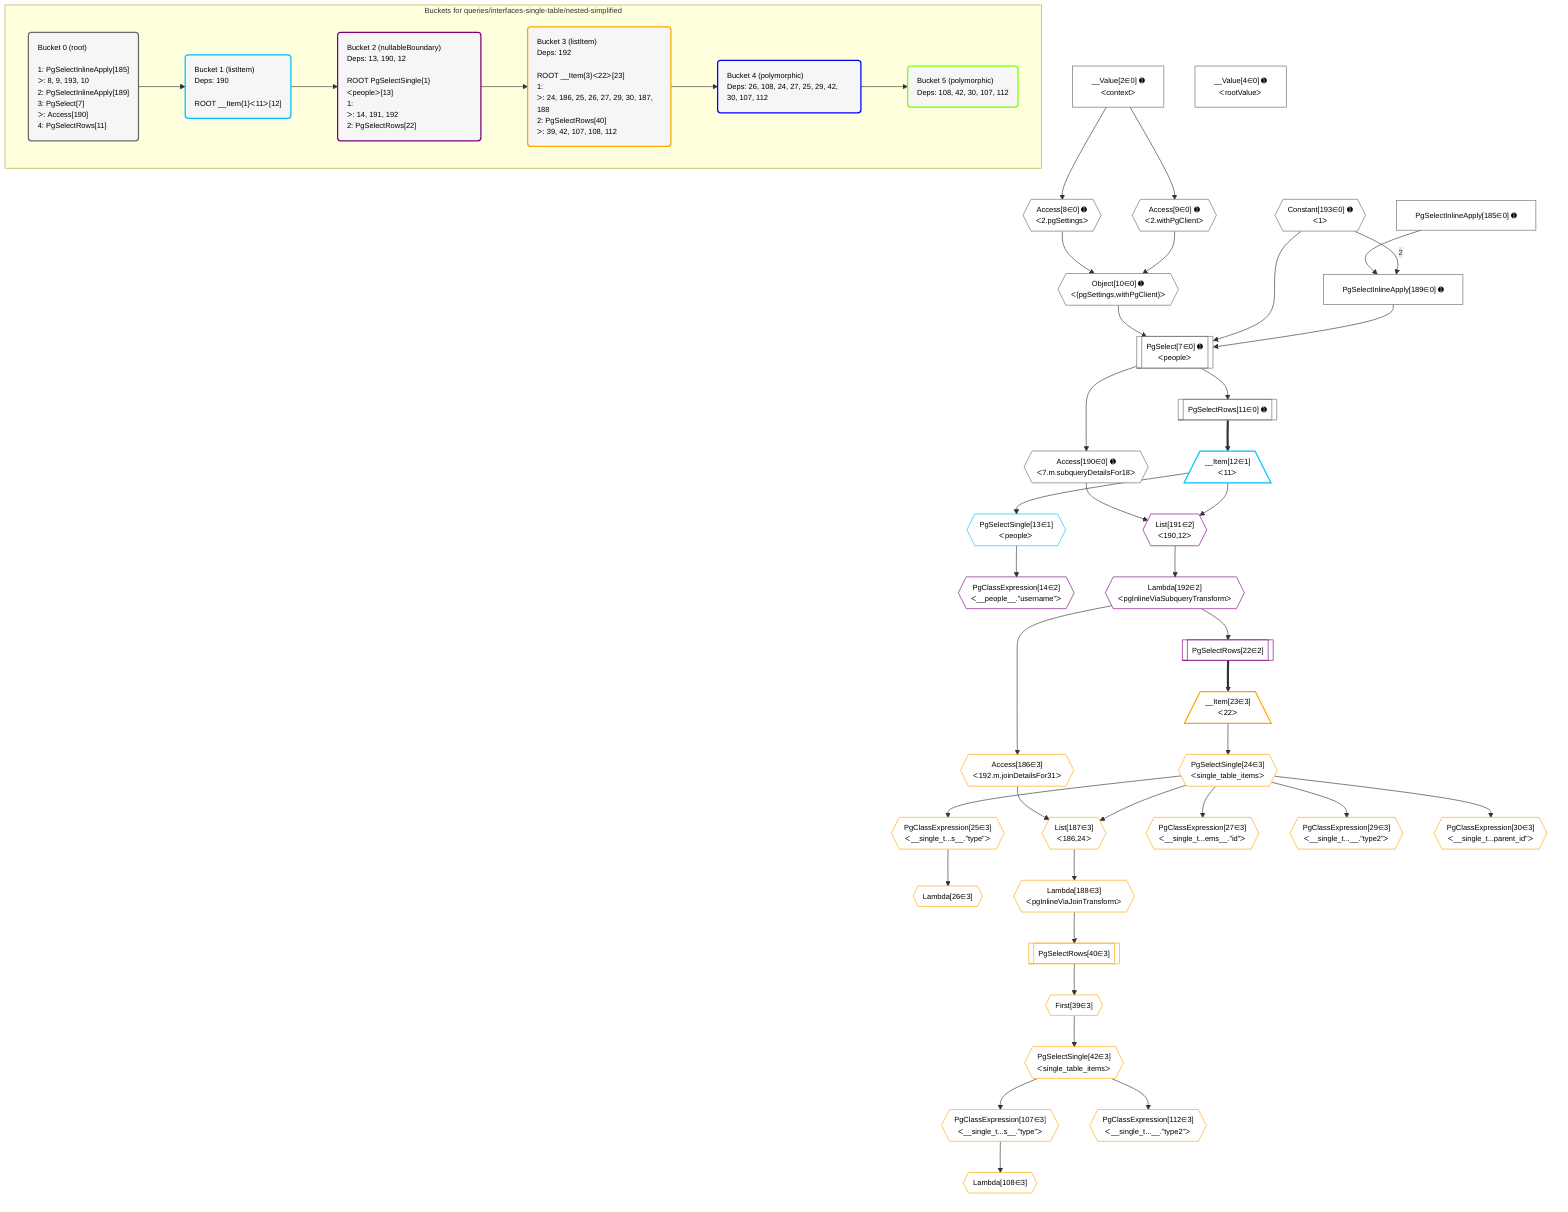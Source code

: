 %%{init: {'themeVariables': { 'fontSize': '12px'}}}%%
graph TD
    classDef path fill:#eee,stroke:#000,color:#000
    classDef plan fill:#fff,stroke-width:1px,color:#000
    classDef itemplan fill:#fff,stroke-width:2px,color:#000
    classDef unbatchedplan fill:#dff,stroke-width:1px,color:#000
    classDef sideeffectplan fill:#fcc,stroke-width:2px,color:#000
    classDef bucket fill:#f6f6f6,color:#000,stroke-width:2px,text-align:left

    subgraph "Buckets for queries/interfaces-single-table/nested-simplified"
    Bucket0("Bucket 0 (root)<br /><br />1: PgSelectInlineApply[185]<br />ᐳ: 8, 9, 193, 10<br />2: PgSelectInlineApply[189]<br />3: PgSelect[7]<br />ᐳ: Access[190]<br />4: PgSelectRows[11]"):::bucket
    Bucket1("Bucket 1 (listItem)<br />Deps: 190<br /><br />ROOT __Item{1}ᐸ11ᐳ[12]"):::bucket
    Bucket2("Bucket 2 (nullableBoundary)<br />Deps: 13, 190, 12<br /><br />ROOT PgSelectSingle{1}ᐸpeopleᐳ[13]<br />1: <br />ᐳ: 14, 191, 192<br />2: PgSelectRows[22]"):::bucket
    Bucket3("Bucket 3 (listItem)<br />Deps: 192<br /><br />ROOT __Item{3}ᐸ22ᐳ[23]<br />1: <br />ᐳ: 24, 186, 25, 26, 27, 29, 30, 187, 188<br />2: PgSelectRows[40]<br />ᐳ: 39, 42, 107, 108, 112"):::bucket
    Bucket4("Bucket 4 (polymorphic)<br />Deps: 26, 108, 24, 27, 25, 29, 42, 30, 107, 112"):::bucket
    Bucket5("Bucket 5 (polymorphic)<br />Deps: 108, 42, 30, 107, 112"):::bucket
    end
    Bucket0 --> Bucket1
    Bucket1 --> Bucket2
    Bucket2 --> Bucket3
    Bucket3 --> Bucket4
    Bucket4 --> Bucket5

    %% plan dependencies
    PgSelect7[["PgSelect[7∈0] ➊<br />ᐸpeopleᐳ"]]:::plan
    Object10{{"Object[10∈0] ➊<br />ᐸ{pgSettings,withPgClient}ᐳ"}}:::plan
    Constant193{{"Constant[193∈0] ➊<br />ᐸ1ᐳ"}}:::plan
    PgSelectInlineApply189["PgSelectInlineApply[189∈0] ➊"]:::plan
    Object10 & Constant193 & PgSelectInlineApply189 --> PgSelect7
    PgSelectInlineApply185["PgSelectInlineApply[185∈0] ➊"]:::plan
    PgSelectInlineApply185 --> PgSelectInlineApply189
    Constant193 -- 2 --> PgSelectInlineApply189
    Access8{{"Access[8∈0] ➊<br />ᐸ2.pgSettingsᐳ"}}:::plan
    Access9{{"Access[9∈0] ➊<br />ᐸ2.withPgClientᐳ"}}:::plan
    Access8 & Access9 --> Object10
    __Value2["__Value[2∈0] ➊<br />ᐸcontextᐳ"]:::plan
    __Value2 --> Access8
    __Value2 --> Access9
    PgSelectRows11[["PgSelectRows[11∈0] ➊"]]:::plan
    PgSelect7 --> PgSelectRows11
    Access190{{"Access[190∈0] ➊<br />ᐸ7.m.subqueryDetailsFor18ᐳ"}}:::plan
    PgSelect7 --> Access190
    __Value4["__Value[4∈0] ➊<br />ᐸrootValueᐳ"]:::plan
    __Item12[/"__Item[12∈1]<br />ᐸ11ᐳ"\]:::itemplan
    PgSelectRows11 ==> __Item12
    PgSelectSingle13{{"PgSelectSingle[13∈1]<br />ᐸpeopleᐳ"}}:::plan
    __Item12 --> PgSelectSingle13
    List191{{"List[191∈2]<br />ᐸ190,12ᐳ"}}:::plan
    Access190 & __Item12 --> List191
    PgClassExpression14{{"PgClassExpression[14∈2]<br />ᐸ__people__.”username”ᐳ"}}:::plan
    PgSelectSingle13 --> PgClassExpression14
    PgSelectRows22[["PgSelectRows[22∈2]"]]:::plan
    Lambda192{{"Lambda[192∈2]<br />ᐸpgInlineViaSubqueryTransformᐳ"}}:::plan
    Lambda192 --> PgSelectRows22
    List191 --> Lambda192
    List187{{"List[187∈3]<br />ᐸ186,24ᐳ"}}:::plan
    Access186{{"Access[186∈3]<br />ᐸ192.m.joinDetailsFor31ᐳ"}}:::plan
    PgSelectSingle24{{"PgSelectSingle[24∈3]<br />ᐸsingle_table_itemsᐳ"}}:::plan
    Access186 & PgSelectSingle24 --> List187
    __Item23[/"__Item[23∈3]<br />ᐸ22ᐳ"\]:::itemplan
    PgSelectRows22 ==> __Item23
    __Item23 --> PgSelectSingle24
    PgClassExpression25{{"PgClassExpression[25∈3]<br />ᐸ__single_t...s__.”type”ᐳ"}}:::plan
    PgSelectSingle24 --> PgClassExpression25
    Lambda26{{"Lambda[26∈3]"}}:::plan
    PgClassExpression25 --> Lambda26
    PgClassExpression27{{"PgClassExpression[27∈3]<br />ᐸ__single_t...ems__.”id”ᐳ"}}:::plan
    PgSelectSingle24 --> PgClassExpression27
    PgClassExpression29{{"PgClassExpression[29∈3]<br />ᐸ__single_t...__.”type2”ᐳ"}}:::plan
    PgSelectSingle24 --> PgClassExpression29
    PgClassExpression30{{"PgClassExpression[30∈3]<br />ᐸ__single_t...parent_id”ᐳ"}}:::plan
    PgSelectSingle24 --> PgClassExpression30
    First39{{"First[39∈3]"}}:::plan
    PgSelectRows40[["PgSelectRows[40∈3]"]]:::plan
    PgSelectRows40 --> First39
    Lambda188{{"Lambda[188∈3]<br />ᐸpgInlineViaJoinTransformᐳ"}}:::plan
    Lambda188 --> PgSelectRows40
    PgSelectSingle42{{"PgSelectSingle[42∈3]<br />ᐸsingle_table_itemsᐳ"}}:::plan
    First39 --> PgSelectSingle42
    PgClassExpression107{{"PgClassExpression[107∈3]<br />ᐸ__single_t...s__.”type”ᐳ"}}:::plan
    PgSelectSingle42 --> PgClassExpression107
    Lambda108{{"Lambda[108∈3]"}}:::plan
    PgClassExpression107 --> Lambda108
    PgClassExpression112{{"PgClassExpression[112∈3]<br />ᐸ__single_t...__.”type2”ᐳ"}}:::plan
    PgSelectSingle42 --> PgClassExpression112
    Lambda192 --> Access186
    List187 --> Lambda188

    %% define steps
    classDef bucket0 stroke:#696969
    class Bucket0,__Value2,__Value4,PgSelect7,Access8,Access9,Object10,PgSelectRows11,PgSelectInlineApply185,PgSelectInlineApply189,Access190,Constant193 bucket0
    classDef bucket1 stroke:#00bfff
    class Bucket1,__Item12,PgSelectSingle13 bucket1
    classDef bucket2 stroke:#7f007f
    class Bucket2,PgClassExpression14,PgSelectRows22,List191,Lambda192 bucket2
    classDef bucket3 stroke:#ffa500
    class Bucket3,__Item23,PgSelectSingle24,PgClassExpression25,Lambda26,PgClassExpression27,PgClassExpression29,PgClassExpression30,First39,PgSelectRows40,PgSelectSingle42,PgClassExpression107,Lambda108,PgClassExpression112,Access186,List187,Lambda188 bucket3
    classDef bucket4 stroke:#0000ff
    class Bucket4 bucket4
    classDef bucket5 stroke:#7fff00
    class Bucket5 bucket5